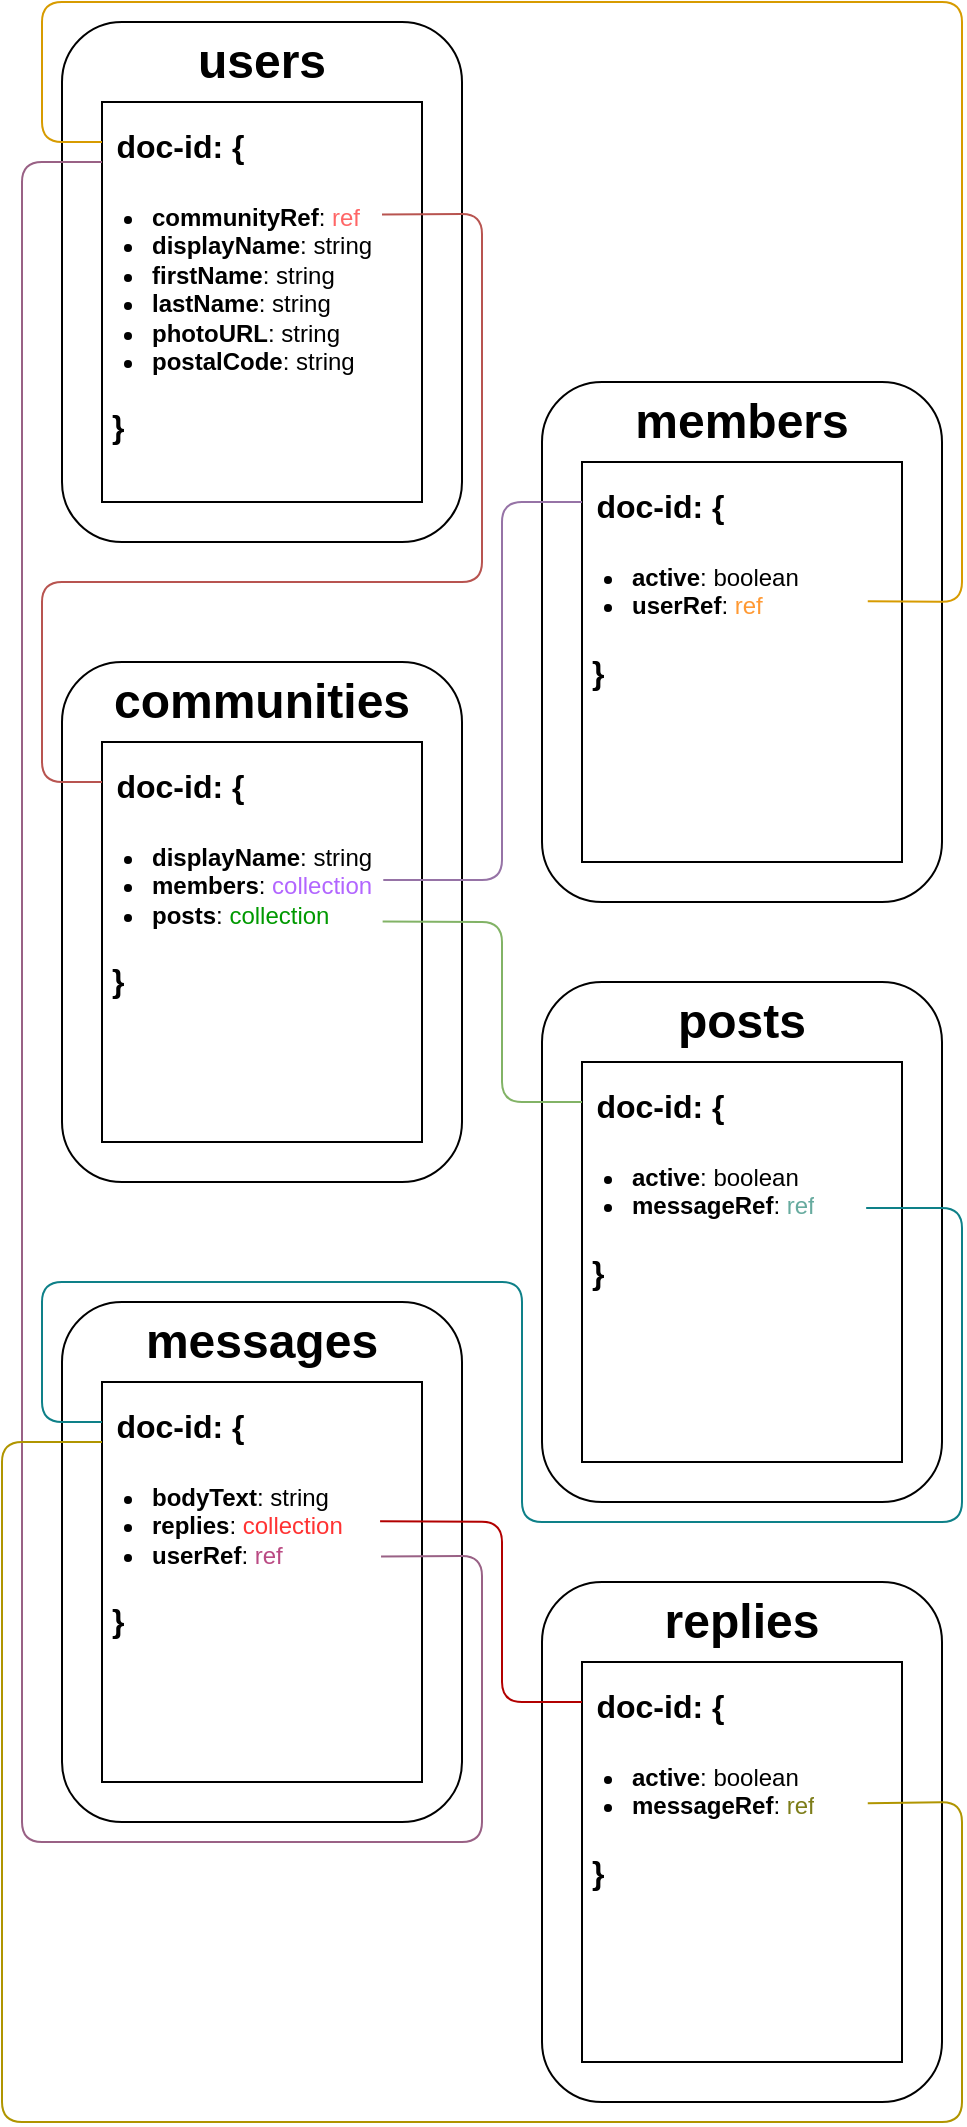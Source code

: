 <mxfile version="13.1.0" type="device"><diagram id="qaOqcztpYcSZbYDaVAkS" name="Page-1"><mxGraphModel dx="788" dy="512" grid="1" gridSize="10" guides="1" tooltips="1" connect="1" arrows="1" fold="1" page="1" pageScale="1" pageWidth="850" pageHeight="1100" math="0" shadow="0"><root><mxCell id="0"/><mxCell id="1" parent="0"/><mxCell id="cizFhhIUSG-VI0FtVSpb-1" value="" style="rounded=1;whiteSpace=wrap;html=1;" vertex="1" parent="1"><mxGeometry x="40" y="40" width="200" height="260" as="geometry"/></mxCell><mxCell id="cizFhhIUSG-VI0FtVSpb-6" value="&lt;font style=&quot;font-size: 24px&quot;&gt;&lt;b&gt;users&lt;/b&gt;&lt;/font&gt;" style="text;html=1;strokeColor=none;fillColor=none;align=center;verticalAlign=middle;whiteSpace=wrap;rounded=0;" vertex="1" parent="1"><mxGeometry x="40" y="50" width="200" height="20" as="geometry"/></mxCell><mxCell id="cizFhhIUSG-VI0FtVSpb-7" value="" style="rounded=0;whiteSpace=wrap;html=1;" vertex="1" parent="1"><mxGeometry x="60" y="80" width="160" height="200" as="geometry"/></mxCell><mxCell id="cizFhhIUSG-VI0FtVSpb-8" value="&lt;p style=&quot;line-height: 100%&quot;&gt;&lt;/p&gt;&lt;h1&gt;&lt;span style=&quot;font-size: 12px&quot;&gt;&lt;font style=&quot;font-size: 16px&quot;&gt;&amp;nbsp; &amp;nbsp; &amp;nbsp;doc-id: {&lt;/font&gt;&lt;/span&gt;&lt;/h1&gt;&lt;h1&gt;&lt;span style=&quot;font-size: 12px&quot;&gt;&lt;ul&gt;&lt;li&gt;communityRef&lt;span style=&quot;font-weight: normal&quot;&gt;: &lt;font color=&quot;#ff6666&quot;&gt;ref&lt;/font&gt;&lt;/span&gt;&lt;/li&gt;&lt;li&gt;displayName&lt;span style=&quot;font-weight: normal&quot;&gt;: string&lt;/span&gt;&lt;/li&gt;&lt;li&gt;firstName&lt;span style=&quot;font-weight: normal&quot;&gt;: string&lt;/span&gt;&lt;/li&gt;&lt;li&gt;lastName&lt;span style=&quot;font-weight: normal&quot;&gt;: string&lt;/span&gt;&lt;/li&gt;&lt;li&gt;photoURL&lt;span style=&quot;font-weight: 400&quot;&gt;: string&lt;/span&gt;&lt;/li&gt;&lt;li&gt;postalCode&lt;span style=&quot;font-weight: 400&quot;&gt;: string&lt;/span&gt;&lt;/li&gt;&lt;/ul&gt;&lt;/span&gt;&lt;/h1&gt;&lt;div&gt;&amp;nbsp; &amp;nbsp; &amp;nbsp;&amp;nbsp;&lt;font style=&quot;font-size: 16px&quot;&gt;&lt;b&gt;}&lt;/b&gt;&lt;/font&gt;&lt;/div&gt;&lt;p&gt;&lt;/p&gt;" style="text;html=1;strokeColor=none;fillColor=none;spacing=5;spacingTop=-20;whiteSpace=wrap;overflow=hidden;rounded=0;" vertex="1" parent="1"><mxGeometry x="40" y="80" width="160" height="190" as="geometry"/></mxCell><mxCell id="cizFhhIUSG-VI0FtVSpb-9" value="" style="rounded=1;whiteSpace=wrap;html=1;" vertex="1" parent="1"><mxGeometry x="40" y="360" width="200" height="260" as="geometry"/></mxCell><mxCell id="cizFhhIUSG-VI0FtVSpb-10" value="&lt;span style=&quot;font-size: 24px&quot;&gt;&lt;b&gt;communities&lt;/b&gt;&lt;/span&gt;" style="text;html=1;strokeColor=none;fillColor=none;align=center;verticalAlign=middle;whiteSpace=wrap;rounded=0;" vertex="1" parent="1"><mxGeometry x="40" y="370" width="200" height="20" as="geometry"/></mxCell><mxCell id="cizFhhIUSG-VI0FtVSpb-11" value="" style="rounded=0;whiteSpace=wrap;html=1;" vertex="1" parent="1"><mxGeometry x="60" y="400" width="160" height="200" as="geometry"/></mxCell><mxCell id="cizFhhIUSG-VI0FtVSpb-12" value="&lt;p style=&quot;line-height: 100%&quot;&gt;&lt;/p&gt;&lt;h1&gt;&lt;span style=&quot;font-size: 12px&quot;&gt;&lt;font style=&quot;font-size: 16px&quot;&gt;&amp;nbsp; &amp;nbsp; &amp;nbsp;doc-id: {&lt;/font&gt;&lt;/span&gt;&lt;/h1&gt;&lt;h1&gt;&lt;span style=&quot;font-size: 12px&quot;&gt;&lt;ul&gt;&lt;li&gt;displayName&lt;span style=&quot;font-weight: normal&quot;&gt;: string&lt;/span&gt;&lt;/li&gt;&lt;li&gt;members&lt;span style=&quot;font-weight: normal&quot;&gt;: &lt;font color=&quot;#b266ff&quot;&gt;collection&lt;/font&gt;&lt;/span&gt;&lt;/li&gt;&lt;li&gt;posts&lt;span style=&quot;font-weight: normal&quot;&gt;: &lt;font color=&quot;#009900&quot;&gt;collection&lt;/font&gt;&lt;/span&gt;&lt;/li&gt;&lt;/ul&gt;&lt;/span&gt;&lt;/h1&gt;&lt;h1&gt;&lt;div style=&quot;font-size: 12px ; font-weight: 400&quot;&gt;&amp;nbsp; &amp;nbsp; &amp;nbsp;&amp;nbsp;&lt;font style=&quot;font-size: 16px&quot;&gt;&lt;b&gt;}&lt;/b&gt;&lt;/font&gt;&lt;/div&gt;&lt;/h1&gt;&lt;p&gt;&lt;/p&gt;" style="text;html=1;strokeColor=none;fillColor=none;spacing=5;spacingTop=-20;whiteSpace=wrap;overflow=hidden;rounded=0;" vertex="1" parent="1"><mxGeometry x="40" y="400" width="160" height="200" as="geometry"/></mxCell><mxCell id="cizFhhIUSG-VI0FtVSpb-13" value="" style="rounded=1;whiteSpace=wrap;html=1;" vertex="1" parent="1"><mxGeometry x="280" y="220" width="200" height="260" as="geometry"/></mxCell><mxCell id="cizFhhIUSG-VI0FtVSpb-14" value="&lt;span style=&quot;font-size: 24px&quot;&gt;&lt;b&gt;members&lt;/b&gt;&lt;/span&gt;" style="text;html=1;strokeColor=none;fillColor=none;align=center;verticalAlign=middle;whiteSpace=wrap;rounded=0;" vertex="1" parent="1"><mxGeometry x="280" y="230" width="200" height="20" as="geometry"/></mxCell><mxCell id="cizFhhIUSG-VI0FtVSpb-15" value="" style="rounded=0;whiteSpace=wrap;html=1;" vertex="1" parent="1"><mxGeometry x="300" y="260" width="160" height="200" as="geometry"/></mxCell><mxCell id="cizFhhIUSG-VI0FtVSpb-16" value="&lt;p style=&quot;line-height: 100%&quot;&gt;&lt;/p&gt;&lt;h1&gt;&lt;span style=&quot;font-size: 12px&quot;&gt;&lt;font style=&quot;font-size: 16px&quot;&gt;&amp;nbsp; &amp;nbsp; &amp;nbsp;doc-id: {&lt;/font&gt;&lt;/span&gt;&lt;/h1&gt;&lt;h1&gt;&lt;span style=&quot;font-size: 12px&quot;&gt;&lt;ul&gt;&lt;li&gt;active&lt;span style=&quot;font-weight: normal&quot;&gt;: boolean&lt;/span&gt;&lt;/li&gt;&lt;li&gt;userRef&lt;span style=&quot;font-weight: normal&quot;&gt;: &lt;font color=&quot;#ff9933&quot;&gt;ref&lt;/font&gt;&lt;/span&gt;&lt;/li&gt;&lt;/ul&gt;&lt;/span&gt;&lt;/h1&gt;&lt;h1&gt;&lt;div style=&quot;font-size: 12px ; font-weight: 400&quot;&gt;&amp;nbsp; &amp;nbsp; &amp;nbsp;&amp;nbsp;&lt;font style=&quot;font-size: 16px&quot;&gt;&lt;b&gt;}&lt;/b&gt;&lt;/font&gt;&lt;/div&gt;&lt;/h1&gt;&lt;p&gt;&lt;/p&gt;" style="text;html=1;strokeColor=none;fillColor=none;spacing=5;spacingTop=-20;whiteSpace=wrap;overflow=hidden;rounded=0;" vertex="1" parent="1"><mxGeometry x="280" y="260" width="160" height="200" as="geometry"/></mxCell><mxCell id="cizFhhIUSG-VI0FtVSpb-17" value="" style="rounded=1;whiteSpace=wrap;html=1;" vertex="1" parent="1"><mxGeometry x="280" y="520" width="200" height="260" as="geometry"/></mxCell><mxCell id="cizFhhIUSG-VI0FtVSpb-18" value="&lt;span style=&quot;font-size: 24px&quot;&gt;&lt;b&gt;posts&lt;/b&gt;&lt;/span&gt;" style="text;html=1;strokeColor=none;fillColor=none;align=center;verticalAlign=middle;whiteSpace=wrap;rounded=0;" vertex="1" parent="1"><mxGeometry x="280" y="530" width="200" height="20" as="geometry"/></mxCell><mxCell id="cizFhhIUSG-VI0FtVSpb-19" value="" style="rounded=0;whiteSpace=wrap;html=1;" vertex="1" parent="1"><mxGeometry x="300" y="560" width="160" height="200" as="geometry"/></mxCell><mxCell id="cizFhhIUSG-VI0FtVSpb-20" value="&lt;p style=&quot;line-height: 100%&quot;&gt;&lt;/p&gt;&lt;h1&gt;&lt;span style=&quot;font-size: 12px&quot;&gt;&lt;font style=&quot;font-size: 16px&quot;&gt;&amp;nbsp; &amp;nbsp; &amp;nbsp;doc-id: {&lt;/font&gt;&lt;/span&gt;&lt;/h1&gt;&lt;h1&gt;&lt;span style=&quot;font-size: 12px&quot;&gt;&lt;ul&gt;&lt;li&gt;active&lt;span style=&quot;font-weight: normal&quot;&gt;: boolean&lt;/span&gt;&lt;/li&gt;&lt;li&gt;messageRef&lt;span style=&quot;font-weight: normal&quot;&gt;: &lt;font color=&quot;#67ab9f&quot;&gt;ref&lt;/font&gt;&lt;/span&gt;&lt;/li&gt;&lt;/ul&gt;&lt;/span&gt;&lt;/h1&gt;&lt;h1&gt;&lt;div style=&quot;font-size: 12px ; font-weight: 400&quot;&gt;&amp;nbsp; &amp;nbsp; &amp;nbsp;&amp;nbsp;&lt;font style=&quot;font-size: 16px&quot;&gt;&lt;b&gt;}&lt;/b&gt;&lt;/font&gt;&lt;/div&gt;&lt;/h1&gt;&lt;p&gt;&lt;/p&gt;" style="text;html=1;strokeColor=none;fillColor=none;spacing=5;spacingTop=-20;whiteSpace=wrap;overflow=hidden;rounded=0;" vertex="1" parent="1"><mxGeometry x="280" y="560" width="160" height="200" as="geometry"/></mxCell><mxCell id="cizFhhIUSG-VI0FtVSpb-21" value="" style="endArrow=none;html=1;entryX=0.125;entryY=0.1;entryDx=0;entryDy=0;entryPerimeter=0;fillColor=#f8cecc;strokeColor=#b85450;exitX=1;exitY=0.296;exitDx=0;exitDy=0;exitPerimeter=0;" edge="1" parent="1" source="cizFhhIUSG-VI0FtVSpb-8" target="cizFhhIUSG-VI0FtVSpb-12"><mxGeometry width="50" height="50" relative="1" as="geometry"><mxPoint x="290" y="130" as="sourcePoint"/><mxPoint x="20" y="420" as="targetPoint"/><Array as="points"><mxPoint x="250" y="136"/><mxPoint x="250" y="320"/><mxPoint x="30" y="320"/><mxPoint x="30" y="420"/></Array></mxGeometry></mxCell><mxCell id="cizFhhIUSG-VI0FtVSpb-22" value="" style="endArrow=none;html=1;entryX=0.125;entryY=0.1;entryDx=0;entryDy=0;entryPerimeter=0;exitX=1.004;exitY=0.345;exitDx=0;exitDy=0;exitPerimeter=0;fillColor=#e1d5e7;strokeColor=#9673a6;" edge="1" parent="1" source="cizFhhIUSG-VI0FtVSpb-12" target="cizFhhIUSG-VI0FtVSpb-16"><mxGeometry width="50" height="50" relative="1" as="geometry"><mxPoint x="160" y="430" as="sourcePoint"/><mxPoint x="210" y="380" as="targetPoint"/><Array as="points"><mxPoint x="260" y="469"/><mxPoint x="260" y="280"/></Array></mxGeometry></mxCell><mxCell id="cizFhhIUSG-VI0FtVSpb-23" value="" style="endArrow=none;html=1;exitX=1.002;exitY=0.449;exitDx=0;exitDy=0;exitPerimeter=0;entryX=0.125;entryY=0.1;entryDx=0;entryDy=0;entryPerimeter=0;fillColor=#d5e8d4;strokeColor=#82b366;" edge="1" parent="1" source="cizFhhIUSG-VI0FtVSpb-12" target="cizFhhIUSG-VI0FtVSpb-20"><mxGeometry width="50" height="50" relative="1" as="geometry"><mxPoint x="230" y="560" as="sourcePoint"/><mxPoint x="260" y="550" as="targetPoint"/><Array as="points"><mxPoint x="260" y="490"/><mxPoint x="260" y="580"/></Array></mxGeometry></mxCell><mxCell id="cizFhhIUSG-VI0FtVSpb-24" value="" style="endArrow=none;html=1;entryX=1.018;entryY=0.348;entryDx=0;entryDy=0;entryPerimeter=0;exitX=0.125;exitY=0.105;exitDx=0;exitDy=0;exitPerimeter=0;fillColor=#ffe6cc;strokeColor=#d79b00;" edge="1" parent="1" source="cizFhhIUSG-VI0FtVSpb-8" target="cizFhhIUSG-VI0FtVSpb-16"><mxGeometry width="50" height="50" relative="1" as="geometry"><mxPoint x="590" y="320" as="sourcePoint"/><mxPoint x="320" y="360" as="targetPoint"/><Array as="points"><mxPoint x="30" y="100"/><mxPoint x="30" y="30"/><mxPoint x="490" y="30"/><mxPoint x="490" y="330"/></Array></mxGeometry></mxCell><mxCell id="cizFhhIUSG-VI0FtVSpb-25" value="" style="rounded=1;whiteSpace=wrap;html=1;" vertex="1" parent="1"><mxGeometry x="40" y="680" width="200" height="260" as="geometry"/></mxCell><mxCell id="cizFhhIUSG-VI0FtVSpb-26" value="&lt;span style=&quot;font-size: 24px&quot;&gt;&lt;b&gt;messages&lt;/b&gt;&lt;/span&gt;" style="text;html=1;strokeColor=none;fillColor=none;align=center;verticalAlign=middle;whiteSpace=wrap;rounded=0;" vertex="1" parent="1"><mxGeometry x="40" y="690" width="200" height="20" as="geometry"/></mxCell><mxCell id="cizFhhIUSG-VI0FtVSpb-27" value="" style="rounded=0;whiteSpace=wrap;html=1;" vertex="1" parent="1"><mxGeometry x="60" y="720" width="160" height="200" as="geometry"/></mxCell><mxCell id="cizFhhIUSG-VI0FtVSpb-28" value="&lt;p style=&quot;line-height: 100%&quot;&gt;&lt;/p&gt;&lt;h1&gt;&lt;span style=&quot;font-size: 12px&quot;&gt;&lt;font style=&quot;font-size: 16px&quot;&gt;&amp;nbsp; &amp;nbsp; &amp;nbsp;doc-id: {&lt;/font&gt;&lt;/span&gt;&lt;/h1&gt;&lt;h1&gt;&lt;span style=&quot;font-size: 12px&quot;&gt;&lt;ul&gt;&lt;li&gt;bodyText&lt;span style=&quot;font-weight: normal&quot;&gt;: string&lt;/span&gt;&lt;/li&gt;&lt;li&gt;replies&lt;span style=&quot;font-weight: normal&quot;&gt;: &lt;font color=&quot;#ff3333&quot;&gt;collection&lt;/font&gt;&lt;/span&gt;&lt;/li&gt;&lt;li&gt;userRef&lt;span style=&quot;font-weight: normal&quot;&gt;: &lt;font color=&quot;#ba4a83&quot;&gt;ref&lt;/font&gt;&lt;/span&gt;&lt;/li&gt;&lt;/ul&gt;&lt;/span&gt;&lt;/h1&gt;&lt;h1&gt;&lt;div style=&quot;font-size: 12px ; font-weight: 400&quot;&gt;&amp;nbsp; &amp;nbsp; &amp;nbsp;&amp;nbsp;&lt;font style=&quot;font-size: 16px&quot;&gt;&lt;b&gt;}&lt;/b&gt;&lt;/font&gt;&lt;/div&gt;&lt;/h1&gt;&lt;p&gt;&lt;/p&gt;" style="text;html=1;strokeColor=none;fillColor=none;spacing=5;spacingTop=-20;whiteSpace=wrap;overflow=hidden;rounded=0;" vertex="1" parent="1"><mxGeometry x="40" y="720" width="160" height="200" as="geometry"/></mxCell><mxCell id="cizFhhIUSG-VI0FtVSpb-29" value="" style="endArrow=none;html=1;exitX=1.013;exitY=0.365;exitDx=0;exitDy=0;exitPerimeter=0;fillColor=#b0e3e6;strokeColor=#0e8088;entryX=0.125;entryY=0.1;entryDx=0;entryDy=0;entryPerimeter=0;" edge="1" parent="1" source="cizFhhIUSG-VI0FtVSpb-20" target="cizFhhIUSG-VI0FtVSpb-28"><mxGeometry width="50" height="50" relative="1" as="geometry"><mxPoint x="140" y="610" as="sourcePoint"/><mxPoint x="30" y="740" as="targetPoint"/><Array as="points"><mxPoint x="490" y="633"/><mxPoint x="490" y="790"/><mxPoint x="270" y="790"/><mxPoint x="270" y="670"/><mxPoint x="30" y="670"/><mxPoint x="30" y="740"/></Array></mxGeometry></mxCell><mxCell id="cizFhhIUSG-VI0FtVSpb-30" value="" style="endArrow=none;html=1;exitX=0.997;exitY=0.436;exitDx=0;exitDy=0;exitPerimeter=0;entryX=0.125;entryY=0.158;entryDx=0;entryDy=0;entryPerimeter=0;gradientColor=#d5739d;fillColor=#e6d0de;strokeColor=#996185;" edge="1" parent="1" source="cizFhhIUSG-VI0FtVSpb-28" target="cizFhhIUSG-VI0FtVSpb-8"><mxGeometry width="50" height="50" relative="1" as="geometry"><mxPoint x="200" y="860" as="sourcePoint"/><mxPoint x="20" y="120" as="targetPoint"/><Array as="points"><mxPoint x="250" y="807"/><mxPoint x="250" y="950"/><mxPoint x="20" y="950"/><mxPoint x="20" y="110"/></Array></mxGeometry></mxCell><mxCell id="cizFhhIUSG-VI0FtVSpb-31" value="" style="rounded=1;whiteSpace=wrap;html=1;" vertex="1" parent="1"><mxGeometry x="280" y="820" width="200" height="260" as="geometry"/></mxCell><mxCell id="cizFhhIUSG-VI0FtVSpb-32" value="&lt;span style=&quot;font-size: 24px&quot;&gt;&lt;b&gt;replies&lt;/b&gt;&lt;/span&gt;" style="text;html=1;strokeColor=none;fillColor=none;align=center;verticalAlign=middle;whiteSpace=wrap;rounded=0;" vertex="1" parent="1"><mxGeometry x="280" y="830" width="200" height="20" as="geometry"/></mxCell><mxCell id="cizFhhIUSG-VI0FtVSpb-33" value="" style="rounded=0;whiteSpace=wrap;html=1;" vertex="1" parent="1"><mxGeometry x="300" y="860" width="160" height="200" as="geometry"/></mxCell><mxCell id="cizFhhIUSG-VI0FtVSpb-34" value="&lt;p style=&quot;line-height: 100%&quot;&gt;&lt;/p&gt;&lt;h1&gt;&lt;span style=&quot;font-size: 12px&quot;&gt;&lt;font style=&quot;font-size: 16px&quot;&gt;&amp;nbsp; &amp;nbsp; &amp;nbsp;doc-id: {&lt;/font&gt;&lt;/span&gt;&lt;/h1&gt;&lt;h1&gt;&lt;span style=&quot;font-size: 12px&quot;&gt;&lt;ul&gt;&lt;li&gt;active&lt;span style=&quot;font-weight: normal&quot;&gt;: boolean&lt;/span&gt;&lt;/li&gt;&lt;li&gt;messageRef&lt;span style=&quot;font-weight: normal&quot;&gt;: &lt;font color=&quot;#7d7d19&quot;&gt;ref&lt;/font&gt;&lt;/span&gt;&lt;/li&gt;&lt;/ul&gt;&lt;/span&gt;&lt;/h1&gt;&lt;h1&gt;&lt;div style=&quot;font-size: 12px ; font-weight: 400&quot;&gt;&amp;nbsp; &amp;nbsp; &amp;nbsp;&amp;nbsp;&lt;font style=&quot;font-size: 16px&quot;&gt;&lt;b&gt;}&lt;/b&gt;&lt;/font&gt;&lt;/div&gt;&lt;/h1&gt;&lt;p&gt;&lt;/p&gt;" style="text;html=1;strokeColor=none;fillColor=none;spacing=5;spacingTop=-20;whiteSpace=wrap;overflow=hidden;rounded=0;" vertex="1" parent="1"><mxGeometry x="280" y="860" width="160" height="200" as="geometry"/></mxCell><mxCell id="cizFhhIUSG-VI0FtVSpb-35" value="" style="endArrow=none;html=1;exitX=0.994;exitY=0.348;exitDx=0;exitDy=0;exitPerimeter=0;entryX=0.125;entryY=0.1;entryDx=0;entryDy=0;entryPerimeter=0;fillColor=#e51400;strokeColor=#B20000;" edge="1" parent="1" source="cizFhhIUSG-VI0FtVSpb-28" target="cizFhhIUSG-VI0FtVSpb-34"><mxGeometry width="50" height="50" relative="1" as="geometry"><mxPoint x="170" y="810" as="sourcePoint"/><mxPoint x="260" y="800" as="targetPoint"/><Array as="points"><mxPoint x="260" y="790"/><mxPoint x="260" y="880"/></Array></mxGeometry></mxCell><mxCell id="cizFhhIUSG-VI0FtVSpb-36" value="" style="endArrow=none;html=1;exitX=1.018;exitY=0.353;exitDx=0;exitDy=0;exitPerimeter=0;fillColor=#e3c800;strokeColor=#B09500;" edge="1" parent="1" source="cizFhhIUSG-VI0FtVSpb-34"><mxGeometry width="50" height="50" relative="1" as="geometry"><mxPoint x="240" y="920" as="sourcePoint"/><mxPoint x="60" y="750" as="targetPoint"/><Array as="points"><mxPoint x="490" y="930"/><mxPoint x="490" y="1090"/><mxPoint x="10" y="1090"/><mxPoint x="10" y="750"/></Array></mxGeometry></mxCell></root></mxGraphModel></diagram></mxfile>